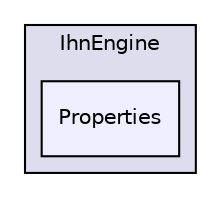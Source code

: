 digraph "C:/Programming/Games/IhnEngine/MaceSwinger/lib/IhnEngine/IhnEngine/Properties" {
  compound=true
  node [ fontsize="10", fontname="Helvetica"];
  edge [ labelfontsize="10", labelfontname="Helvetica"];
  subgraph clusterdir_1d2e75f246cceb230aa7f7be7c49a8eb {
    graph [ bgcolor="#ddddee", pencolor="black", label="IhnEngine" fontname="Helvetica", fontsize="10", URL="dir_1d2e75f246cceb230aa7f7be7c49a8eb.html"]
  dir_1eb47394a46887bedeb7f0482b301a98 [shape=box, label="Properties", style="filled", fillcolor="#eeeeff", pencolor="black", URL="dir_1eb47394a46887bedeb7f0482b301a98.html"];
  }
}
